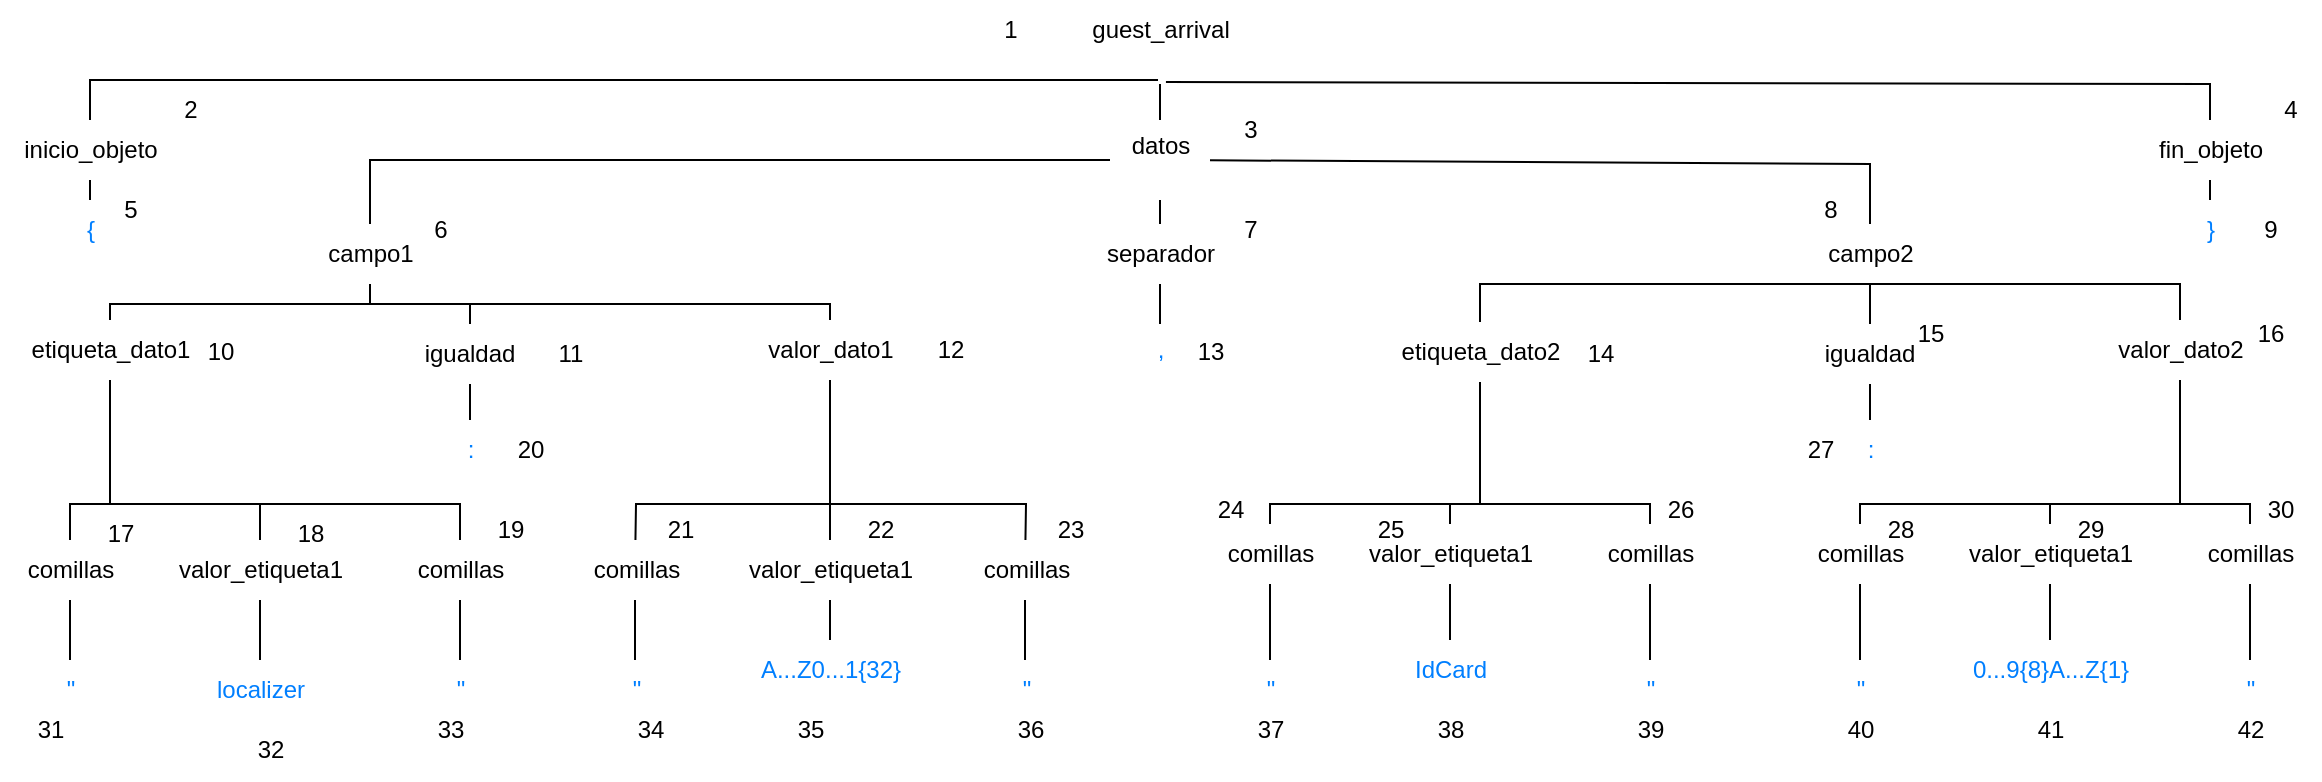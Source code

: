 <mxfile version="23.1.8" type="device">
  <diagram id="lB_gaPHrdzuzTB2c2gHm" name="Página-1">
    <mxGraphModel dx="1301" dy="571" grid="1" gridSize="10" guides="1" tooltips="1" connect="1" arrows="1" fold="1" page="1" pageScale="1" pageWidth="1169" pageHeight="827" math="0" shadow="0">
      <root>
        <mxCell id="0" />
        <mxCell id="1" parent="0" />
        <mxCell id="q-Jmz6Y3Csw-cmWrr6Wz-1" value="guest_arrival&lt;div&gt;&lt;br/&gt;&lt;/div&gt;" style="text;html=1;align=center;verticalAlign=middle;resizable=0;points=[];autosize=1;strokeColor=none;fillColor=none;" vertex="1" parent="1">
          <mxGeometry x="540" y="20" width="90" height="40" as="geometry" />
        </mxCell>
        <mxCell id="q-Jmz6Y3Csw-cmWrr6Wz-2" value="inicio_objeto" style="text;html=1;align=center;verticalAlign=middle;resizable=0;points=[];autosize=1;strokeColor=none;fillColor=none;" vertex="1" parent="1">
          <mxGeometry x="5" y="78" width="90" height="30" as="geometry" />
        </mxCell>
        <mxCell id="q-Jmz6Y3Csw-cmWrr6Wz-3" value="datos&lt;div&gt;&lt;br/&gt;&lt;/div&gt;" style="text;html=1;align=center;verticalAlign=middle;resizable=0;points=[];autosize=1;strokeColor=none;fillColor=none;" vertex="1" parent="1">
          <mxGeometry x="560" y="78" width="50" height="40" as="geometry" />
        </mxCell>
        <mxCell id="q-Jmz6Y3Csw-cmWrr6Wz-4" value="fin_objeto" style="text;html=1;align=center;verticalAlign=middle;resizable=0;points=[];autosize=1;strokeColor=none;fillColor=none;" vertex="1" parent="1">
          <mxGeometry x="1070" y="78" width="80" height="30" as="geometry" />
        </mxCell>
        <mxCell id="q-Jmz6Y3Csw-cmWrr6Wz-5" value="" style="endArrow=none;html=1;rounded=0;exitX=0.489;exitY=0.95;exitDx=0;exitDy=0;exitPerimeter=0;" edge="1" parent="1" source="q-Jmz6Y3Csw-cmWrr6Wz-1" target="q-Jmz6Y3Csw-cmWrr6Wz-2">
          <mxGeometry width="50" height="50" relative="1" as="geometry">
            <mxPoint x="390" y="350" as="sourcePoint" />
            <mxPoint x="440" y="300" as="targetPoint" />
            <Array as="points">
              <mxPoint x="50" y="58" />
            </Array>
          </mxGeometry>
        </mxCell>
        <mxCell id="q-Jmz6Y3Csw-cmWrr6Wz-6" value="" style="endArrow=none;html=1;rounded=0;" edge="1" parent="1" source="q-Jmz6Y3Csw-cmWrr6Wz-3" target="q-Jmz6Y3Csw-cmWrr6Wz-1">
          <mxGeometry width="50" height="50" relative="1" as="geometry">
            <mxPoint x="390" y="350" as="sourcePoint" />
            <mxPoint x="440" y="300" as="targetPoint" />
          </mxGeometry>
        </mxCell>
        <mxCell id="q-Jmz6Y3Csw-cmWrr6Wz-7" value="" style="endArrow=none;html=1;rounded=0;exitX=0.533;exitY=0.975;exitDx=0;exitDy=0;exitPerimeter=0;" edge="1" parent="1" source="q-Jmz6Y3Csw-cmWrr6Wz-1" target="q-Jmz6Y3Csw-cmWrr6Wz-4">
          <mxGeometry width="50" height="50" relative="1" as="geometry">
            <mxPoint x="390" y="350" as="sourcePoint" />
            <mxPoint x="440" y="300" as="targetPoint" />
            <Array as="points">
              <mxPoint x="1110" y="60" />
            </Array>
          </mxGeometry>
        </mxCell>
        <mxCell id="q-Jmz6Y3Csw-cmWrr6Wz-8" value="&lt;font color=&quot;#007fff&quot;&gt;{&lt;/font&gt;" style="text;html=1;align=center;verticalAlign=middle;resizable=0;points=[];autosize=1;strokeColor=none;fillColor=none;" vertex="1" parent="1">
          <mxGeometry x="35" y="118" width="30" height="30" as="geometry" />
        </mxCell>
        <mxCell id="q-Jmz6Y3Csw-cmWrr6Wz-9" value="&lt;font color=&quot;#007fff&quot;&gt;}&lt;/font&gt;" style="text;html=1;align=center;verticalAlign=middle;resizable=0;points=[];autosize=1;strokeColor=none;fillColor=none;" vertex="1" parent="1">
          <mxGeometry x="1095" y="118" width="30" height="30" as="geometry" />
        </mxCell>
        <mxCell id="q-Jmz6Y3Csw-cmWrr6Wz-10" value="" style="endArrow=none;html=1;rounded=0;" edge="1" parent="1" source="q-Jmz6Y3Csw-cmWrr6Wz-2" target="q-Jmz6Y3Csw-cmWrr6Wz-8">
          <mxGeometry width="50" height="50" relative="1" as="geometry">
            <mxPoint x="390" y="350" as="sourcePoint" />
            <mxPoint x="440" y="300" as="targetPoint" />
          </mxGeometry>
        </mxCell>
        <mxCell id="q-Jmz6Y3Csw-cmWrr6Wz-11" value="" style="endArrow=none;html=1;rounded=0;" edge="1" parent="1" source="q-Jmz6Y3Csw-cmWrr6Wz-9" target="q-Jmz6Y3Csw-cmWrr6Wz-4">
          <mxGeometry width="50" height="50" relative="1" as="geometry">
            <mxPoint x="390" y="350" as="sourcePoint" />
            <mxPoint x="440" y="300" as="targetPoint" />
          </mxGeometry>
        </mxCell>
        <mxCell id="q-Jmz6Y3Csw-cmWrr6Wz-12" value="separador" style="text;html=1;align=center;verticalAlign=middle;resizable=0;points=[];autosize=1;strokeColor=none;fillColor=none;" vertex="1" parent="1">
          <mxGeometry x="545" y="130" width="80" height="30" as="geometry" />
        </mxCell>
        <mxCell id="q-Jmz6Y3Csw-cmWrr6Wz-13" value="campo2" style="text;html=1;align=center;verticalAlign=middle;resizable=0;points=[];autosize=1;strokeColor=none;fillColor=none;" vertex="1" parent="1">
          <mxGeometry x="905" y="130" width="70" height="30" as="geometry" />
        </mxCell>
        <mxCell id="q-Jmz6Y3Csw-cmWrr6Wz-14" value="campo1" style="text;html=1;align=center;verticalAlign=middle;resizable=0;points=[];autosize=1;strokeColor=none;fillColor=none;" vertex="1" parent="1">
          <mxGeometry x="155" y="130" width="70" height="30" as="geometry" />
        </mxCell>
        <mxCell id="q-Jmz6Y3Csw-cmWrr6Wz-15" value="" style="endArrow=none;html=1;rounded=0;" edge="1" parent="1" source="q-Jmz6Y3Csw-cmWrr6Wz-14" target="q-Jmz6Y3Csw-cmWrr6Wz-3">
          <mxGeometry width="50" height="50" relative="1" as="geometry">
            <mxPoint x="390" y="350" as="sourcePoint" />
            <mxPoint x="440" y="300" as="targetPoint" />
            <Array as="points">
              <mxPoint x="190" y="98" />
            </Array>
          </mxGeometry>
        </mxCell>
        <mxCell id="q-Jmz6Y3Csw-cmWrr6Wz-16" value="" style="endArrow=none;html=1;rounded=0;" edge="1" parent="1" source="q-Jmz6Y3Csw-cmWrr6Wz-3" target="q-Jmz6Y3Csw-cmWrr6Wz-13">
          <mxGeometry width="50" height="50" relative="1" as="geometry">
            <mxPoint x="390" y="350" as="sourcePoint" />
            <mxPoint x="440" y="300" as="targetPoint" />
            <Array as="points">
              <mxPoint x="940" y="100" />
            </Array>
          </mxGeometry>
        </mxCell>
        <mxCell id="q-Jmz6Y3Csw-cmWrr6Wz-17" value="" style="endArrow=none;html=1;rounded=0;" edge="1" parent="1" source="q-Jmz6Y3Csw-cmWrr6Wz-12" target="q-Jmz6Y3Csw-cmWrr6Wz-3">
          <mxGeometry width="50" height="50" relative="1" as="geometry">
            <mxPoint x="390" y="350" as="sourcePoint" />
            <mxPoint x="440" y="300" as="targetPoint" />
          </mxGeometry>
        </mxCell>
        <mxCell id="q-Jmz6Y3Csw-cmWrr6Wz-19" value="&lt;font color=&quot;#007fff&quot;&gt;,&lt;/font&gt;&lt;div&gt;&lt;br&gt;&lt;/div&gt;" style="text;html=1;align=center;verticalAlign=middle;resizable=0;points=[];autosize=1;strokeColor=none;fillColor=none;" vertex="1" parent="1">
          <mxGeometry x="570" y="180" width="30" height="40" as="geometry" />
        </mxCell>
        <mxCell id="q-Jmz6Y3Csw-cmWrr6Wz-21" value="etiqueta_dato1" style="text;html=1;align=center;verticalAlign=middle;resizable=0;points=[];autosize=1;strokeColor=none;fillColor=none;" vertex="1" parent="1">
          <mxGeometry x="10" y="178" width="100" height="30" as="geometry" />
        </mxCell>
        <mxCell id="q-Jmz6Y3Csw-cmWrr6Wz-22" value="valor_dato1" style="text;html=1;align=center;verticalAlign=middle;resizable=0;points=[];autosize=1;strokeColor=none;fillColor=none;" vertex="1" parent="1">
          <mxGeometry x="375" y="178" width="90" height="30" as="geometry" />
        </mxCell>
        <mxCell id="q-Jmz6Y3Csw-cmWrr6Wz-23" value="igualdad" style="text;strokeColor=none;align=center;fillColor=none;html=1;verticalAlign=middle;whiteSpace=wrap;rounded=0;" vertex="1" parent="1">
          <mxGeometry x="210" y="180" width="60" height="30" as="geometry" />
        </mxCell>
        <mxCell id="q-Jmz6Y3Csw-cmWrr6Wz-24" value="etiqueta_dato2" style="text;html=1;align=center;verticalAlign=middle;resizable=0;points=[];autosize=1;strokeColor=none;fillColor=none;" vertex="1" parent="1">
          <mxGeometry x="695" y="179" width="100" height="30" as="geometry" />
        </mxCell>
        <mxCell id="q-Jmz6Y3Csw-cmWrr6Wz-25" value="valor_dato2" style="text;html=1;align=center;verticalAlign=middle;resizable=0;points=[];autosize=1;strokeColor=none;fillColor=none;" vertex="1" parent="1">
          <mxGeometry x="1050" y="178" width="90" height="30" as="geometry" />
        </mxCell>
        <mxCell id="q-Jmz6Y3Csw-cmWrr6Wz-26" value="igualdad" style="text;strokeColor=none;align=center;fillColor=none;html=1;verticalAlign=middle;whiteSpace=wrap;rounded=0;" vertex="1" parent="1">
          <mxGeometry x="910" y="180" width="60" height="30" as="geometry" />
        </mxCell>
        <mxCell id="q-Jmz6Y3Csw-cmWrr6Wz-30" value="" style="endArrow=none;html=1;rounded=0;" edge="1" parent="1" source="q-Jmz6Y3Csw-cmWrr6Wz-24" target="q-Jmz6Y3Csw-cmWrr6Wz-13">
          <mxGeometry width="50" height="50" relative="1" as="geometry">
            <mxPoint x="390" y="350" as="sourcePoint" />
            <mxPoint x="440" y="300" as="targetPoint" />
            <Array as="points">
              <mxPoint x="745" y="160" />
              <mxPoint x="940" y="160" />
            </Array>
          </mxGeometry>
        </mxCell>
        <mxCell id="q-Jmz6Y3Csw-cmWrr6Wz-31" value="" style="endArrow=none;html=1;rounded=0;" edge="1" parent="1" source="q-Jmz6Y3Csw-cmWrr6Wz-21" target="q-Jmz6Y3Csw-cmWrr6Wz-14">
          <mxGeometry width="50" height="50" relative="1" as="geometry">
            <mxPoint x="390" y="350" as="sourcePoint" />
            <mxPoint x="440" y="300" as="targetPoint" />
            <Array as="points">
              <mxPoint x="60" y="170" />
              <mxPoint x="190" y="170" />
            </Array>
          </mxGeometry>
        </mxCell>
        <mxCell id="q-Jmz6Y3Csw-cmWrr6Wz-32" value="" style="endArrow=none;html=1;rounded=0;" edge="1" parent="1" source="q-Jmz6Y3Csw-cmWrr6Wz-23" target="q-Jmz6Y3Csw-cmWrr6Wz-14">
          <mxGeometry width="50" height="50" relative="1" as="geometry">
            <mxPoint x="390" y="350" as="sourcePoint" />
            <mxPoint x="440" y="300" as="targetPoint" />
            <Array as="points">
              <mxPoint x="240" y="170" />
              <mxPoint x="190" y="170" />
            </Array>
          </mxGeometry>
        </mxCell>
        <mxCell id="q-Jmz6Y3Csw-cmWrr6Wz-33" value="" style="endArrow=none;html=1;rounded=0;" edge="1" parent="1" source="q-Jmz6Y3Csw-cmWrr6Wz-22" target="q-Jmz6Y3Csw-cmWrr6Wz-14">
          <mxGeometry width="50" height="50" relative="1" as="geometry">
            <mxPoint x="390" y="350" as="sourcePoint" />
            <mxPoint x="440" y="300" as="targetPoint" />
            <Array as="points">
              <mxPoint x="420" y="170" />
              <mxPoint x="190" y="170" />
            </Array>
          </mxGeometry>
        </mxCell>
        <mxCell id="q-Jmz6Y3Csw-cmWrr6Wz-34" value="" style="endArrow=none;html=1;rounded=0;" edge="1" parent="1" source="q-Jmz6Y3Csw-cmWrr6Wz-26" target="q-Jmz6Y3Csw-cmWrr6Wz-13">
          <mxGeometry width="50" height="50" relative="1" as="geometry">
            <mxPoint x="390" y="350" as="sourcePoint" />
            <mxPoint x="440" y="300" as="targetPoint" />
            <Array as="points">
              <mxPoint x="940" y="170" />
            </Array>
          </mxGeometry>
        </mxCell>
        <mxCell id="q-Jmz6Y3Csw-cmWrr6Wz-35" value="" style="endArrow=none;html=1;rounded=0;" edge="1" parent="1" source="q-Jmz6Y3Csw-cmWrr6Wz-25" target="q-Jmz6Y3Csw-cmWrr6Wz-13">
          <mxGeometry width="50" height="50" relative="1" as="geometry">
            <mxPoint x="390" y="350" as="sourcePoint" />
            <mxPoint x="440" y="300" as="targetPoint" />
            <Array as="points">
              <mxPoint x="1095" y="160" />
              <mxPoint x="940" y="160" />
            </Array>
          </mxGeometry>
        </mxCell>
        <mxCell id="q-Jmz6Y3Csw-cmWrr6Wz-36" value="" style="endArrow=none;html=1;rounded=0;" edge="1" parent="1" source="q-Jmz6Y3Csw-cmWrr6Wz-19" target="q-Jmz6Y3Csw-cmWrr6Wz-12">
          <mxGeometry width="50" height="50" relative="1" as="geometry">
            <mxPoint x="390" y="350" as="sourcePoint" />
            <mxPoint x="440" y="300" as="targetPoint" />
          </mxGeometry>
        </mxCell>
        <mxCell id="q-Jmz6Y3Csw-cmWrr6Wz-37" value="&lt;font color=&quot;#007fff&quot;&gt;:&lt;/font&gt;" style="text;html=1;align=center;verticalAlign=middle;resizable=0;points=[];autosize=1;strokeColor=none;fillColor=none;" vertex="1" parent="1">
          <mxGeometry x="225" y="228" width="30" height="30" as="geometry" />
        </mxCell>
        <mxCell id="q-Jmz6Y3Csw-cmWrr6Wz-38" value="&lt;font color=&quot;#007fff&quot;&gt;:&lt;/font&gt;" style="text;html=1;align=center;verticalAlign=middle;resizable=0;points=[];autosize=1;strokeColor=none;fillColor=none;" vertex="1" parent="1">
          <mxGeometry x="925" y="228" width="30" height="30" as="geometry" />
        </mxCell>
        <mxCell id="q-Jmz6Y3Csw-cmWrr6Wz-39" value="" style="endArrow=none;html=1;rounded=0;" edge="1" parent="1" source="q-Jmz6Y3Csw-cmWrr6Wz-37" target="q-Jmz6Y3Csw-cmWrr6Wz-23">
          <mxGeometry width="50" height="50" relative="1" as="geometry">
            <mxPoint x="390" y="350" as="sourcePoint" />
            <mxPoint x="440" y="300" as="targetPoint" />
          </mxGeometry>
        </mxCell>
        <mxCell id="q-Jmz6Y3Csw-cmWrr6Wz-40" value="" style="endArrow=none;html=1;rounded=0;" edge="1" parent="1" source="q-Jmz6Y3Csw-cmWrr6Wz-38" target="q-Jmz6Y3Csw-cmWrr6Wz-26">
          <mxGeometry width="50" height="50" relative="1" as="geometry">
            <mxPoint x="390" y="350" as="sourcePoint" />
            <mxPoint x="440" y="300" as="targetPoint" />
          </mxGeometry>
        </mxCell>
        <mxCell id="q-Jmz6Y3Csw-cmWrr6Wz-41" value="comillas" style="text;html=1;align=center;verticalAlign=middle;resizable=0;points=[];autosize=1;strokeColor=none;fillColor=none;" vertex="1" parent="1">
          <mxGeometry x="5" y="288" width="70" height="30" as="geometry" />
        </mxCell>
        <mxCell id="q-Jmz6Y3Csw-cmWrr6Wz-42" value="valor_etiqueta1" style="text;html=1;align=center;verticalAlign=middle;resizable=0;points=[];autosize=1;strokeColor=none;fillColor=none;" vertex="1" parent="1">
          <mxGeometry x="80" y="288" width="110" height="30" as="geometry" />
        </mxCell>
        <mxCell id="q-Jmz6Y3Csw-cmWrr6Wz-43" value="comillas" style="text;html=1;align=center;verticalAlign=middle;resizable=0;points=[];autosize=1;strokeColor=none;fillColor=none;" vertex="1" parent="1">
          <mxGeometry x="200" y="288" width="70" height="30" as="geometry" />
        </mxCell>
        <mxCell id="q-Jmz6Y3Csw-cmWrr6Wz-47" value="comillas" style="text;html=1;align=center;verticalAlign=middle;resizable=0;points=[];autosize=1;strokeColor=none;fillColor=none;" vertex="1" parent="1">
          <mxGeometry x="287.5" y="288" width="70" height="30" as="geometry" />
        </mxCell>
        <mxCell id="q-Jmz6Y3Csw-cmWrr6Wz-48" value="valor_etiqueta1" style="text;html=1;align=center;verticalAlign=middle;resizable=0;points=[];autosize=1;strokeColor=none;fillColor=none;" vertex="1" parent="1">
          <mxGeometry x="365" y="288" width="110" height="30" as="geometry" />
        </mxCell>
        <mxCell id="q-Jmz6Y3Csw-cmWrr6Wz-49" value="comillas" style="text;html=1;align=center;verticalAlign=middle;resizable=0;points=[];autosize=1;strokeColor=none;fillColor=none;" vertex="1" parent="1">
          <mxGeometry x="482.5" y="288" width="70" height="30" as="geometry" />
        </mxCell>
        <mxCell id="q-Jmz6Y3Csw-cmWrr6Wz-50" value="comillas" style="text;html=1;align=center;verticalAlign=middle;resizable=0;points=[];autosize=1;strokeColor=none;fillColor=none;" vertex="1" parent="1">
          <mxGeometry x="605" y="280" width="70" height="30" as="geometry" />
        </mxCell>
        <mxCell id="q-Jmz6Y3Csw-cmWrr6Wz-51" value="valor_etiqueta1" style="text;html=1;align=center;verticalAlign=middle;resizable=0;points=[];autosize=1;strokeColor=none;fillColor=none;" vertex="1" parent="1">
          <mxGeometry x="675" y="280" width="110" height="30" as="geometry" />
        </mxCell>
        <mxCell id="q-Jmz6Y3Csw-cmWrr6Wz-52" value="comillas" style="text;html=1;align=center;verticalAlign=middle;resizable=0;points=[];autosize=1;strokeColor=none;fillColor=none;" vertex="1" parent="1">
          <mxGeometry x="795" y="280" width="70" height="30" as="geometry" />
        </mxCell>
        <mxCell id="q-Jmz6Y3Csw-cmWrr6Wz-53" value="comillas" style="text;html=1;align=center;verticalAlign=middle;resizable=0;points=[];autosize=1;strokeColor=none;fillColor=none;" vertex="1" parent="1">
          <mxGeometry x="900" y="280" width="70" height="30" as="geometry" />
        </mxCell>
        <mxCell id="q-Jmz6Y3Csw-cmWrr6Wz-54" value="valor_etiqueta1" style="text;html=1;align=center;verticalAlign=middle;resizable=0;points=[];autosize=1;strokeColor=none;fillColor=none;" vertex="1" parent="1">
          <mxGeometry x="975" y="280" width="110" height="30" as="geometry" />
        </mxCell>
        <mxCell id="q-Jmz6Y3Csw-cmWrr6Wz-55" value="comillas" style="text;html=1;align=center;verticalAlign=middle;resizable=0;points=[];autosize=1;strokeColor=none;fillColor=none;" vertex="1" parent="1">
          <mxGeometry x="1095" y="280" width="70" height="30" as="geometry" />
        </mxCell>
        <mxCell id="q-Jmz6Y3Csw-cmWrr6Wz-56" value="" style="endArrow=none;html=1;rounded=0;" edge="1" parent="1" source="q-Jmz6Y3Csw-cmWrr6Wz-21" target="q-Jmz6Y3Csw-cmWrr6Wz-41">
          <mxGeometry width="50" height="50" relative="1" as="geometry">
            <mxPoint x="390" y="350" as="sourcePoint" />
            <mxPoint x="440" y="300" as="targetPoint" />
            <Array as="points">
              <mxPoint x="60" y="270" />
              <mxPoint x="40" y="270" />
            </Array>
          </mxGeometry>
        </mxCell>
        <mxCell id="q-Jmz6Y3Csw-cmWrr6Wz-58" value="" style="endArrow=none;html=1;rounded=0;" edge="1" parent="1" source="q-Jmz6Y3Csw-cmWrr6Wz-21" target="q-Jmz6Y3Csw-cmWrr6Wz-42">
          <mxGeometry width="50" height="50" relative="1" as="geometry">
            <mxPoint x="390" y="350" as="sourcePoint" />
            <mxPoint x="440" y="300" as="targetPoint" />
            <Array as="points">
              <mxPoint x="60" y="270" />
              <mxPoint x="135" y="270" />
            </Array>
          </mxGeometry>
        </mxCell>
        <mxCell id="q-Jmz6Y3Csw-cmWrr6Wz-59" value="" style="endArrow=none;html=1;rounded=0;" edge="1" parent="1" source="q-Jmz6Y3Csw-cmWrr6Wz-21" target="q-Jmz6Y3Csw-cmWrr6Wz-43">
          <mxGeometry width="50" height="50" relative="1" as="geometry">
            <mxPoint x="390" y="350" as="sourcePoint" />
            <mxPoint x="440" y="300" as="targetPoint" />
            <Array as="points">
              <mxPoint x="60" y="270" />
              <mxPoint x="235" y="270" />
            </Array>
          </mxGeometry>
        </mxCell>
        <mxCell id="q-Jmz6Y3Csw-cmWrr6Wz-60" value="" style="endArrow=none;html=1;rounded=0;" edge="1" parent="1" source="q-Jmz6Y3Csw-cmWrr6Wz-22" target="q-Jmz6Y3Csw-cmWrr6Wz-47">
          <mxGeometry width="50" height="50" relative="1" as="geometry">
            <mxPoint x="390" y="350" as="sourcePoint" />
            <mxPoint x="440" y="300" as="targetPoint" />
            <Array as="points">
              <mxPoint x="420" y="270" />
              <mxPoint x="323" y="270" />
            </Array>
          </mxGeometry>
        </mxCell>
        <mxCell id="q-Jmz6Y3Csw-cmWrr6Wz-61" value="" style="endArrow=none;html=1;rounded=0;" edge="1" parent="1" source="q-Jmz6Y3Csw-cmWrr6Wz-22" target="q-Jmz6Y3Csw-cmWrr6Wz-48">
          <mxGeometry width="50" height="50" relative="1" as="geometry">
            <mxPoint x="390" y="350" as="sourcePoint" />
            <mxPoint x="440" y="300" as="targetPoint" />
            <Array as="points">
              <mxPoint x="420" y="270" />
            </Array>
          </mxGeometry>
        </mxCell>
        <mxCell id="q-Jmz6Y3Csw-cmWrr6Wz-62" value="" style="endArrow=none;html=1;rounded=0;" edge="1" parent="1" source="q-Jmz6Y3Csw-cmWrr6Wz-49" target="q-Jmz6Y3Csw-cmWrr6Wz-22">
          <mxGeometry width="50" height="50" relative="1" as="geometry">
            <mxPoint x="390" y="350" as="sourcePoint" />
            <mxPoint x="440" y="300" as="targetPoint" />
            <Array as="points">
              <mxPoint x="518" y="270" />
              <mxPoint x="420" y="270" />
            </Array>
          </mxGeometry>
        </mxCell>
        <mxCell id="q-Jmz6Y3Csw-cmWrr6Wz-63" value="" style="endArrow=none;html=1;rounded=0;" edge="1" parent="1" source="q-Jmz6Y3Csw-cmWrr6Wz-24" target="q-Jmz6Y3Csw-cmWrr6Wz-50">
          <mxGeometry width="50" height="50" relative="1" as="geometry">
            <mxPoint x="390" y="350" as="sourcePoint" />
            <mxPoint x="440" y="300" as="targetPoint" />
            <Array as="points">
              <mxPoint x="745" y="270" />
              <mxPoint x="640" y="270" />
            </Array>
          </mxGeometry>
        </mxCell>
        <mxCell id="q-Jmz6Y3Csw-cmWrr6Wz-64" value="" style="endArrow=none;html=1;rounded=0;" edge="1" parent="1" source="q-Jmz6Y3Csw-cmWrr6Wz-51" target="q-Jmz6Y3Csw-cmWrr6Wz-24">
          <mxGeometry width="50" height="50" relative="1" as="geometry">
            <mxPoint x="540" y="290" as="sourcePoint" />
            <mxPoint x="590" y="240" as="targetPoint" />
            <Array as="points">
              <mxPoint x="730" y="270" />
              <mxPoint x="745" y="270" />
            </Array>
          </mxGeometry>
        </mxCell>
        <mxCell id="q-Jmz6Y3Csw-cmWrr6Wz-65" value="" style="endArrow=none;html=1;rounded=0;" edge="1" parent="1" source="q-Jmz6Y3Csw-cmWrr6Wz-24" target="q-Jmz6Y3Csw-cmWrr6Wz-52">
          <mxGeometry width="50" height="50" relative="1" as="geometry">
            <mxPoint x="840" y="290" as="sourcePoint" />
            <mxPoint x="890" y="240" as="targetPoint" />
            <Array as="points">
              <mxPoint x="745" y="270" />
              <mxPoint x="830" y="270" />
            </Array>
          </mxGeometry>
        </mxCell>
        <mxCell id="q-Jmz6Y3Csw-cmWrr6Wz-66" value="" style="endArrow=none;html=1;rounded=0;" edge="1" parent="1" source="q-Jmz6Y3Csw-cmWrr6Wz-55" target="q-Jmz6Y3Csw-cmWrr6Wz-25">
          <mxGeometry width="50" height="50" relative="1" as="geometry">
            <mxPoint x="840" y="290" as="sourcePoint" />
            <mxPoint x="890" y="240" as="targetPoint" />
            <Array as="points">
              <mxPoint x="1130" y="270" />
              <mxPoint x="1095" y="270" />
            </Array>
          </mxGeometry>
        </mxCell>
        <mxCell id="q-Jmz6Y3Csw-cmWrr6Wz-67" value="" style="endArrow=none;html=1;rounded=0;" edge="1" parent="1" source="q-Jmz6Y3Csw-cmWrr6Wz-53" target="q-Jmz6Y3Csw-cmWrr6Wz-25">
          <mxGeometry width="50" height="50" relative="1" as="geometry">
            <mxPoint x="840" y="290" as="sourcePoint" />
            <mxPoint x="890" y="240" as="targetPoint" />
            <Array as="points">
              <mxPoint x="935" y="270" />
              <mxPoint x="1095" y="270" />
            </Array>
          </mxGeometry>
        </mxCell>
        <mxCell id="q-Jmz6Y3Csw-cmWrr6Wz-68" value="" style="endArrow=none;html=1;rounded=0;" edge="1" parent="1" source="q-Jmz6Y3Csw-cmWrr6Wz-54" target="q-Jmz6Y3Csw-cmWrr6Wz-25">
          <mxGeometry width="50" height="50" relative="1" as="geometry">
            <mxPoint x="840" y="290" as="sourcePoint" />
            <mxPoint x="890" y="240" as="targetPoint" />
            <Array as="points">
              <mxPoint x="1030" y="270" />
              <mxPoint x="1095" y="270" />
            </Array>
          </mxGeometry>
        </mxCell>
        <mxCell id="q-Jmz6Y3Csw-cmWrr6Wz-69" value="&lt;font color=&quot;#007fff&quot;&gt;&quot;&lt;/font&gt;" style="text;html=1;align=center;verticalAlign=middle;resizable=0;points=[];autosize=1;strokeColor=none;fillColor=none;" vertex="1" parent="1">
          <mxGeometry x="25" y="348" width="30" height="30" as="geometry" />
        </mxCell>
        <mxCell id="q-Jmz6Y3Csw-cmWrr6Wz-70" value="&lt;font color=&quot;#007fff&quot;&gt;localizer&lt;/font&gt;" style="text;html=1;align=center;verticalAlign=middle;resizable=0;points=[];autosize=1;strokeColor=none;fillColor=none;" vertex="1" parent="1">
          <mxGeometry x="100" y="348" width="70" height="30" as="geometry" />
        </mxCell>
        <mxCell id="q-Jmz6Y3Csw-cmWrr6Wz-71" value="&lt;font color=&quot;#007fff&quot;&gt;&quot;&lt;/font&gt;" style="text;html=1;align=center;verticalAlign=middle;resizable=0;points=[];autosize=1;strokeColor=none;fillColor=none;" vertex="1" parent="1">
          <mxGeometry x="220" y="348" width="30" height="30" as="geometry" />
        </mxCell>
        <mxCell id="q-Jmz6Y3Csw-cmWrr6Wz-72" value="&lt;font color=&quot;#007fff&quot;&gt;&quot;&lt;/font&gt;" style="text;html=1;align=center;verticalAlign=middle;resizable=0;points=[];autosize=1;strokeColor=none;fillColor=none;" vertex="1" parent="1">
          <mxGeometry x="307.5" y="348" width="30" height="30" as="geometry" />
        </mxCell>
        <mxCell id="q-Jmz6Y3Csw-cmWrr6Wz-73" value="&lt;font color=&quot;#007fff&quot;&gt;A...Z0...1{32}&lt;/font&gt;" style="text;html=1;align=center;verticalAlign=middle;resizable=0;points=[];autosize=1;strokeColor=none;fillColor=none;" vertex="1" parent="1">
          <mxGeometry x="375" y="338" width="90" height="30" as="geometry" />
        </mxCell>
        <mxCell id="q-Jmz6Y3Csw-cmWrr6Wz-74" value="&lt;font color=&quot;#007fff&quot;&gt;&quot;&lt;/font&gt;" style="text;html=1;align=center;verticalAlign=middle;resizable=0;points=[];autosize=1;strokeColor=none;fillColor=none;" vertex="1" parent="1">
          <mxGeometry x="502.5" y="348" width="30" height="30" as="geometry" />
        </mxCell>
        <mxCell id="q-Jmz6Y3Csw-cmWrr6Wz-75" value="&lt;font color=&quot;#007fff&quot;&gt;&quot;&lt;/font&gt;" style="text;html=1;align=center;verticalAlign=middle;resizable=0;points=[];autosize=1;strokeColor=none;fillColor=none;" vertex="1" parent="1">
          <mxGeometry x="625" y="348" width="30" height="30" as="geometry" />
        </mxCell>
        <mxCell id="q-Jmz6Y3Csw-cmWrr6Wz-77" value="&lt;font color=&quot;#007fff&quot;&gt;IdCard&lt;/font&gt;" style="text;html=1;align=center;verticalAlign=middle;resizable=0;points=[];autosize=1;strokeColor=none;fillColor=none;" vertex="1" parent="1">
          <mxGeometry x="700" y="338" width="60" height="30" as="geometry" />
        </mxCell>
        <mxCell id="q-Jmz6Y3Csw-cmWrr6Wz-78" value="&lt;font color=&quot;#007fff&quot;&gt;&quot;&lt;/font&gt;" style="text;html=1;align=center;verticalAlign=middle;resizable=0;points=[];autosize=1;strokeColor=none;fillColor=none;" vertex="1" parent="1">
          <mxGeometry x="815" y="348" width="30" height="30" as="geometry" />
        </mxCell>
        <mxCell id="q-Jmz6Y3Csw-cmWrr6Wz-79" value="&lt;font color=&quot;#007fff&quot;&gt;&quot;&lt;/font&gt;" style="text;html=1;align=center;verticalAlign=middle;resizable=0;points=[];autosize=1;strokeColor=none;fillColor=none;" vertex="1" parent="1">
          <mxGeometry x="920" y="348" width="30" height="30" as="geometry" />
        </mxCell>
        <mxCell id="q-Jmz6Y3Csw-cmWrr6Wz-80" value="&lt;font color=&quot;#007fff&quot;&gt;&quot;&lt;/font&gt;" style="text;html=1;align=center;verticalAlign=middle;resizable=0;points=[];autosize=1;strokeColor=none;fillColor=none;" vertex="1" parent="1">
          <mxGeometry x="1115" y="348" width="30" height="30" as="geometry" />
        </mxCell>
        <mxCell id="q-Jmz6Y3Csw-cmWrr6Wz-81" value="&lt;font color=&quot;#007fff&quot;&gt;0...9{8}A...Z{1}&lt;/font&gt;" style="text;html=1;align=center;verticalAlign=middle;resizable=0;points=[];autosize=1;strokeColor=none;fillColor=none;" vertex="1" parent="1">
          <mxGeometry x="980" y="338" width="100" height="30" as="geometry" />
        </mxCell>
        <mxCell id="q-Jmz6Y3Csw-cmWrr6Wz-82" value="" style="endArrow=none;html=1;rounded=0;" edge="1" parent="1" source="q-Jmz6Y3Csw-cmWrr6Wz-41" target="q-Jmz6Y3Csw-cmWrr6Wz-69">
          <mxGeometry width="50" height="50" relative="1" as="geometry">
            <mxPoint x="40" y="290" as="sourcePoint" />
            <mxPoint x="90" y="240" as="targetPoint" />
          </mxGeometry>
        </mxCell>
        <mxCell id="q-Jmz6Y3Csw-cmWrr6Wz-83" value="" style="endArrow=none;html=1;rounded=0;" edge="1" parent="1" source="q-Jmz6Y3Csw-cmWrr6Wz-42" target="q-Jmz6Y3Csw-cmWrr6Wz-70">
          <mxGeometry width="50" height="50" relative="1" as="geometry">
            <mxPoint x="40" y="290" as="sourcePoint" />
            <mxPoint x="90" y="240" as="targetPoint" />
          </mxGeometry>
        </mxCell>
        <mxCell id="q-Jmz6Y3Csw-cmWrr6Wz-86" value="" style="endArrow=none;html=1;rounded=0;" edge="1" parent="1" source="q-Jmz6Y3Csw-cmWrr6Wz-47" target="q-Jmz6Y3Csw-cmWrr6Wz-72">
          <mxGeometry width="50" height="50" relative="1" as="geometry">
            <mxPoint x="360" y="290" as="sourcePoint" />
            <mxPoint x="410" y="240" as="targetPoint" />
          </mxGeometry>
        </mxCell>
        <mxCell id="q-Jmz6Y3Csw-cmWrr6Wz-87" value="" style="endArrow=none;html=1;rounded=0;" edge="1" parent="1" source="q-Jmz6Y3Csw-cmWrr6Wz-43" target="q-Jmz6Y3Csw-cmWrr6Wz-71">
          <mxGeometry width="50" height="50" relative="1" as="geometry">
            <mxPoint x="360" y="290" as="sourcePoint" />
            <mxPoint x="410" y="240" as="targetPoint" />
          </mxGeometry>
        </mxCell>
        <mxCell id="q-Jmz6Y3Csw-cmWrr6Wz-88" value="" style="endArrow=none;html=1;rounded=0;" edge="1" parent="1" source="q-Jmz6Y3Csw-cmWrr6Wz-48" target="q-Jmz6Y3Csw-cmWrr6Wz-73">
          <mxGeometry width="50" height="50" relative="1" as="geometry">
            <mxPoint x="360" y="290" as="sourcePoint" />
            <mxPoint x="410" y="240" as="targetPoint" />
          </mxGeometry>
        </mxCell>
        <mxCell id="q-Jmz6Y3Csw-cmWrr6Wz-89" value="" style="endArrow=none;html=1;rounded=0;" edge="1" parent="1" source="q-Jmz6Y3Csw-cmWrr6Wz-49" target="q-Jmz6Y3Csw-cmWrr6Wz-74">
          <mxGeometry width="50" height="50" relative="1" as="geometry">
            <mxPoint x="360" y="290" as="sourcePoint" />
            <mxPoint x="410" y="240" as="targetPoint" />
          </mxGeometry>
        </mxCell>
        <mxCell id="q-Jmz6Y3Csw-cmWrr6Wz-90" value="" style="endArrow=none;html=1;rounded=0;" edge="1" parent="1" source="q-Jmz6Y3Csw-cmWrr6Wz-52" target="q-Jmz6Y3Csw-cmWrr6Wz-78">
          <mxGeometry width="50" height="50" relative="1" as="geometry">
            <mxPoint x="800" y="290" as="sourcePoint" />
            <mxPoint x="850" y="240" as="targetPoint" />
          </mxGeometry>
        </mxCell>
        <mxCell id="q-Jmz6Y3Csw-cmWrr6Wz-91" value="" style="endArrow=none;html=1;rounded=0;" edge="1" parent="1" source="q-Jmz6Y3Csw-cmWrr6Wz-51" target="q-Jmz6Y3Csw-cmWrr6Wz-77">
          <mxGeometry width="50" height="50" relative="1" as="geometry">
            <mxPoint x="800" y="290" as="sourcePoint" />
            <mxPoint x="850" y="240" as="targetPoint" />
          </mxGeometry>
        </mxCell>
        <mxCell id="q-Jmz6Y3Csw-cmWrr6Wz-92" value="" style="endArrow=none;html=1;rounded=0;" edge="1" parent="1" source="q-Jmz6Y3Csw-cmWrr6Wz-50" target="q-Jmz6Y3Csw-cmWrr6Wz-75">
          <mxGeometry width="50" height="50" relative="1" as="geometry">
            <mxPoint x="800" y="290" as="sourcePoint" />
            <mxPoint x="850" y="240" as="targetPoint" />
          </mxGeometry>
        </mxCell>
        <mxCell id="q-Jmz6Y3Csw-cmWrr6Wz-93" value="" style="endArrow=none;html=1;rounded=0;" edge="1" parent="1" source="q-Jmz6Y3Csw-cmWrr6Wz-53" target="q-Jmz6Y3Csw-cmWrr6Wz-79">
          <mxGeometry width="50" height="50" relative="1" as="geometry">
            <mxPoint x="800" y="290" as="sourcePoint" />
            <mxPoint x="850" y="240" as="targetPoint" />
          </mxGeometry>
        </mxCell>
        <mxCell id="q-Jmz6Y3Csw-cmWrr6Wz-94" value="" style="endArrow=none;html=1;rounded=0;" edge="1" parent="1" source="q-Jmz6Y3Csw-cmWrr6Wz-54" target="q-Jmz6Y3Csw-cmWrr6Wz-81">
          <mxGeometry width="50" height="50" relative="1" as="geometry">
            <mxPoint x="800" y="290" as="sourcePoint" />
            <mxPoint x="850" y="240" as="targetPoint" />
          </mxGeometry>
        </mxCell>
        <mxCell id="q-Jmz6Y3Csw-cmWrr6Wz-95" value="" style="endArrow=none;html=1;rounded=0;" edge="1" parent="1" source="q-Jmz6Y3Csw-cmWrr6Wz-55" target="q-Jmz6Y3Csw-cmWrr6Wz-80">
          <mxGeometry width="50" height="50" relative="1" as="geometry">
            <mxPoint x="800" y="290" as="sourcePoint" />
            <mxPoint x="850" y="240" as="targetPoint" />
          </mxGeometry>
        </mxCell>
        <mxCell id="q-Jmz6Y3Csw-cmWrr6Wz-96" value="1" style="text;html=1;align=center;verticalAlign=middle;resizable=0;points=[];autosize=1;strokeColor=none;fillColor=none;" vertex="1" parent="1">
          <mxGeometry x="495" y="18" width="30" height="30" as="geometry" />
        </mxCell>
        <mxCell id="q-Jmz6Y3Csw-cmWrr6Wz-97" value="2" style="text;html=1;align=center;verticalAlign=middle;resizable=0;points=[];autosize=1;strokeColor=none;fillColor=none;" vertex="1" parent="1">
          <mxGeometry x="85" y="58" width="30" height="30" as="geometry" />
        </mxCell>
        <mxCell id="q-Jmz6Y3Csw-cmWrr6Wz-98" value="3" style="text;html=1;align=center;verticalAlign=middle;resizable=0;points=[];autosize=1;strokeColor=none;fillColor=none;" vertex="1" parent="1">
          <mxGeometry x="615" y="68" width="30" height="30" as="geometry" />
        </mxCell>
        <mxCell id="q-Jmz6Y3Csw-cmWrr6Wz-99" value="4" style="text;html=1;align=center;verticalAlign=middle;resizable=0;points=[];autosize=1;strokeColor=none;fillColor=none;" vertex="1" parent="1">
          <mxGeometry x="1135" y="58" width="30" height="30" as="geometry" />
        </mxCell>
        <mxCell id="q-Jmz6Y3Csw-cmWrr6Wz-100" value="5" style="text;html=1;align=center;verticalAlign=middle;resizable=0;points=[];autosize=1;strokeColor=none;fillColor=none;" vertex="1" parent="1">
          <mxGeometry x="55" y="108" width="30" height="30" as="geometry" />
        </mxCell>
        <mxCell id="q-Jmz6Y3Csw-cmWrr6Wz-101" value="6" style="text;html=1;align=center;verticalAlign=middle;resizable=0;points=[];autosize=1;strokeColor=none;fillColor=none;" vertex="1" parent="1">
          <mxGeometry x="210" y="118" width="30" height="30" as="geometry" />
        </mxCell>
        <mxCell id="q-Jmz6Y3Csw-cmWrr6Wz-102" value="7" style="text;html=1;align=center;verticalAlign=middle;resizable=0;points=[];autosize=1;strokeColor=none;fillColor=none;" vertex="1" parent="1">
          <mxGeometry x="615" y="118" width="30" height="30" as="geometry" />
        </mxCell>
        <mxCell id="q-Jmz6Y3Csw-cmWrr6Wz-103" value="8" style="text;html=1;align=center;verticalAlign=middle;resizable=0;points=[];autosize=1;strokeColor=none;fillColor=none;" vertex="1" parent="1">
          <mxGeometry x="905" y="108" width="30" height="30" as="geometry" />
        </mxCell>
        <mxCell id="q-Jmz6Y3Csw-cmWrr6Wz-104" value="9" style="text;html=1;align=center;verticalAlign=middle;resizable=0;points=[];autosize=1;strokeColor=none;fillColor=none;" vertex="1" parent="1">
          <mxGeometry x="1125" y="118" width="30" height="30" as="geometry" />
        </mxCell>
        <mxCell id="q-Jmz6Y3Csw-cmWrr6Wz-107" value="10" style="text;html=1;align=center;verticalAlign=middle;resizable=0;points=[];autosize=1;strokeColor=none;fillColor=none;" vertex="1" parent="1">
          <mxGeometry x="95" y="179" width="40" height="30" as="geometry" />
        </mxCell>
        <mxCell id="q-Jmz6Y3Csw-cmWrr6Wz-108" value="11" style="text;html=1;align=center;verticalAlign=middle;resizable=0;points=[];autosize=1;strokeColor=none;fillColor=none;" vertex="1" parent="1">
          <mxGeometry x="270" y="180" width="40" height="30" as="geometry" />
        </mxCell>
        <mxCell id="q-Jmz6Y3Csw-cmWrr6Wz-109" value="13" style="text;html=1;align=center;verticalAlign=middle;resizable=0;points=[];autosize=1;strokeColor=none;fillColor=none;" vertex="1" parent="1">
          <mxGeometry x="590" y="179" width="40" height="30" as="geometry" />
        </mxCell>
        <mxCell id="q-Jmz6Y3Csw-cmWrr6Wz-110" value="14" style="text;html=1;align=center;verticalAlign=middle;resizable=0;points=[];autosize=1;strokeColor=none;fillColor=none;" vertex="1" parent="1">
          <mxGeometry x="785" y="180" width="40" height="30" as="geometry" />
        </mxCell>
        <mxCell id="q-Jmz6Y3Csw-cmWrr6Wz-111" value="12" style="text;html=1;align=center;verticalAlign=middle;resizable=0;points=[];autosize=1;strokeColor=none;fillColor=none;" vertex="1" parent="1">
          <mxGeometry x="460" y="178" width="40" height="30" as="geometry" />
        </mxCell>
        <mxCell id="q-Jmz6Y3Csw-cmWrr6Wz-112" value="16" style="text;html=1;align=center;verticalAlign=middle;resizable=0;points=[];autosize=1;strokeColor=none;fillColor=none;" vertex="1" parent="1">
          <mxGeometry x="1120" y="170" width="40" height="30" as="geometry" />
        </mxCell>
        <mxCell id="q-Jmz6Y3Csw-cmWrr6Wz-113" value="15" style="text;html=1;align=center;verticalAlign=middle;resizable=0;points=[];autosize=1;strokeColor=none;fillColor=none;" vertex="1" parent="1">
          <mxGeometry x="950" y="170" width="40" height="30" as="geometry" />
        </mxCell>
        <mxCell id="q-Jmz6Y3Csw-cmWrr6Wz-114" value="17" style="text;html=1;align=center;verticalAlign=middle;resizable=0;points=[];autosize=1;strokeColor=none;fillColor=none;" vertex="1" parent="1">
          <mxGeometry x="45" y="270" width="40" height="30" as="geometry" />
        </mxCell>
        <mxCell id="q-Jmz6Y3Csw-cmWrr6Wz-115" value="18" style="text;html=1;align=center;verticalAlign=middle;resizable=0;points=[];autosize=1;strokeColor=none;fillColor=none;" vertex="1" parent="1">
          <mxGeometry x="140" y="270" width="40" height="30" as="geometry" />
        </mxCell>
        <mxCell id="q-Jmz6Y3Csw-cmWrr6Wz-116" value="19" style="text;html=1;align=center;verticalAlign=middle;resizable=0;points=[];autosize=1;strokeColor=none;fillColor=none;" vertex="1" parent="1">
          <mxGeometry x="240" y="268" width="40" height="30" as="geometry" />
        </mxCell>
        <mxCell id="q-Jmz6Y3Csw-cmWrr6Wz-117" value="20" style="text;html=1;align=center;verticalAlign=middle;resizable=0;points=[];autosize=1;strokeColor=none;fillColor=none;" vertex="1" parent="1">
          <mxGeometry x="250" y="228" width="40" height="30" as="geometry" />
        </mxCell>
        <mxCell id="q-Jmz6Y3Csw-cmWrr6Wz-118" value="21" style="text;html=1;align=center;verticalAlign=middle;resizable=0;points=[];autosize=1;strokeColor=none;fillColor=none;" vertex="1" parent="1">
          <mxGeometry x="325" y="268" width="40" height="30" as="geometry" />
        </mxCell>
        <mxCell id="q-Jmz6Y3Csw-cmWrr6Wz-119" value="22" style="text;html=1;align=center;verticalAlign=middle;resizable=0;points=[];autosize=1;strokeColor=none;fillColor=none;" vertex="1" parent="1">
          <mxGeometry x="425" y="268" width="40" height="30" as="geometry" />
        </mxCell>
        <mxCell id="q-Jmz6Y3Csw-cmWrr6Wz-120" value="23" style="text;html=1;align=center;verticalAlign=middle;resizable=0;points=[];autosize=1;strokeColor=none;fillColor=none;" vertex="1" parent="1">
          <mxGeometry x="520" y="268" width="40" height="30" as="geometry" />
        </mxCell>
        <mxCell id="q-Jmz6Y3Csw-cmWrr6Wz-121" value="24" style="text;html=1;align=center;verticalAlign=middle;resizable=0;points=[];autosize=1;strokeColor=none;fillColor=none;" vertex="1" parent="1">
          <mxGeometry x="600" y="258" width="40" height="30" as="geometry" />
        </mxCell>
        <mxCell id="q-Jmz6Y3Csw-cmWrr6Wz-122" value="25" style="text;html=1;align=center;verticalAlign=middle;resizable=0;points=[];autosize=1;strokeColor=none;fillColor=none;" vertex="1" parent="1">
          <mxGeometry x="680" y="268" width="40" height="30" as="geometry" />
        </mxCell>
        <mxCell id="q-Jmz6Y3Csw-cmWrr6Wz-123" value="26" style="text;html=1;align=center;verticalAlign=middle;resizable=0;points=[];autosize=1;strokeColor=none;fillColor=none;" vertex="1" parent="1">
          <mxGeometry x="825" y="258" width="40" height="30" as="geometry" />
        </mxCell>
        <mxCell id="q-Jmz6Y3Csw-cmWrr6Wz-124" value="27" style="text;html=1;align=center;verticalAlign=middle;resizable=0;points=[];autosize=1;strokeColor=none;fillColor=none;" vertex="1" parent="1">
          <mxGeometry x="895" y="228" width="40" height="30" as="geometry" />
        </mxCell>
        <mxCell id="q-Jmz6Y3Csw-cmWrr6Wz-125" value="28" style="text;html=1;align=center;verticalAlign=middle;resizable=0;points=[];autosize=1;strokeColor=none;fillColor=none;" vertex="1" parent="1">
          <mxGeometry x="935" y="268" width="40" height="30" as="geometry" />
        </mxCell>
        <mxCell id="q-Jmz6Y3Csw-cmWrr6Wz-126" value="29" style="text;html=1;align=center;verticalAlign=middle;resizable=0;points=[];autosize=1;strokeColor=none;fillColor=none;" vertex="1" parent="1">
          <mxGeometry x="1030" y="268" width="40" height="30" as="geometry" />
        </mxCell>
        <mxCell id="q-Jmz6Y3Csw-cmWrr6Wz-127" value="30" style="text;html=1;align=center;verticalAlign=middle;resizable=0;points=[];autosize=1;strokeColor=none;fillColor=none;" vertex="1" parent="1">
          <mxGeometry x="1125" y="258" width="40" height="30" as="geometry" />
        </mxCell>
        <mxCell id="q-Jmz6Y3Csw-cmWrr6Wz-128" value="31" style="text;html=1;align=center;verticalAlign=middle;resizable=0;points=[];autosize=1;strokeColor=none;fillColor=none;" vertex="1" parent="1">
          <mxGeometry x="10" y="368" width="40" height="30" as="geometry" />
        </mxCell>
        <mxCell id="q-Jmz6Y3Csw-cmWrr6Wz-129" value="32" style="text;html=1;align=center;verticalAlign=middle;resizable=0;points=[];autosize=1;strokeColor=none;fillColor=none;" vertex="1" parent="1">
          <mxGeometry x="120" y="378" width="40" height="30" as="geometry" />
        </mxCell>
        <mxCell id="q-Jmz6Y3Csw-cmWrr6Wz-130" value="33" style="text;html=1;align=center;verticalAlign=middle;resizable=0;points=[];autosize=1;strokeColor=none;fillColor=none;" vertex="1" parent="1">
          <mxGeometry x="210" y="368" width="40" height="30" as="geometry" />
        </mxCell>
        <mxCell id="q-Jmz6Y3Csw-cmWrr6Wz-131" value="34" style="text;html=1;align=center;verticalAlign=middle;resizable=0;points=[];autosize=1;strokeColor=none;fillColor=none;" vertex="1" parent="1">
          <mxGeometry x="310" y="368" width="40" height="30" as="geometry" />
        </mxCell>
        <mxCell id="q-Jmz6Y3Csw-cmWrr6Wz-132" value="35" style="text;html=1;align=center;verticalAlign=middle;resizable=0;points=[];autosize=1;strokeColor=none;fillColor=none;" vertex="1" parent="1">
          <mxGeometry x="390" y="368" width="40" height="30" as="geometry" />
        </mxCell>
        <mxCell id="q-Jmz6Y3Csw-cmWrr6Wz-133" value="36" style="text;html=1;align=center;verticalAlign=middle;resizable=0;points=[];autosize=1;strokeColor=none;fillColor=none;" vertex="1" parent="1">
          <mxGeometry x="500" y="368" width="40" height="30" as="geometry" />
        </mxCell>
        <mxCell id="q-Jmz6Y3Csw-cmWrr6Wz-134" value="37" style="text;html=1;align=center;verticalAlign=middle;resizable=0;points=[];autosize=1;strokeColor=none;fillColor=none;" vertex="1" parent="1">
          <mxGeometry x="620" y="368" width="40" height="30" as="geometry" />
        </mxCell>
        <mxCell id="q-Jmz6Y3Csw-cmWrr6Wz-135" value="38" style="text;html=1;align=center;verticalAlign=middle;resizable=0;points=[];autosize=1;strokeColor=none;fillColor=none;" vertex="1" parent="1">
          <mxGeometry x="710" y="368" width="40" height="30" as="geometry" />
        </mxCell>
        <mxCell id="q-Jmz6Y3Csw-cmWrr6Wz-136" value="39" style="text;html=1;align=center;verticalAlign=middle;resizable=0;points=[];autosize=1;strokeColor=none;fillColor=none;" vertex="1" parent="1">
          <mxGeometry x="810" y="368" width="40" height="30" as="geometry" />
        </mxCell>
        <mxCell id="q-Jmz6Y3Csw-cmWrr6Wz-137" value="40" style="text;html=1;align=center;verticalAlign=middle;resizable=0;points=[];autosize=1;strokeColor=none;fillColor=none;" vertex="1" parent="1">
          <mxGeometry x="915" y="368" width="40" height="30" as="geometry" />
        </mxCell>
        <mxCell id="q-Jmz6Y3Csw-cmWrr6Wz-138" value="41" style="text;html=1;align=center;verticalAlign=middle;resizable=0;points=[];autosize=1;strokeColor=none;fillColor=none;" vertex="1" parent="1">
          <mxGeometry x="1010" y="368" width="40" height="30" as="geometry" />
        </mxCell>
        <mxCell id="q-Jmz6Y3Csw-cmWrr6Wz-139" value="42" style="text;html=1;align=center;verticalAlign=middle;resizable=0;points=[];autosize=1;strokeColor=none;fillColor=none;" vertex="1" parent="1">
          <mxGeometry x="1110" y="368" width="40" height="30" as="geometry" />
        </mxCell>
      </root>
    </mxGraphModel>
  </diagram>
</mxfile>
